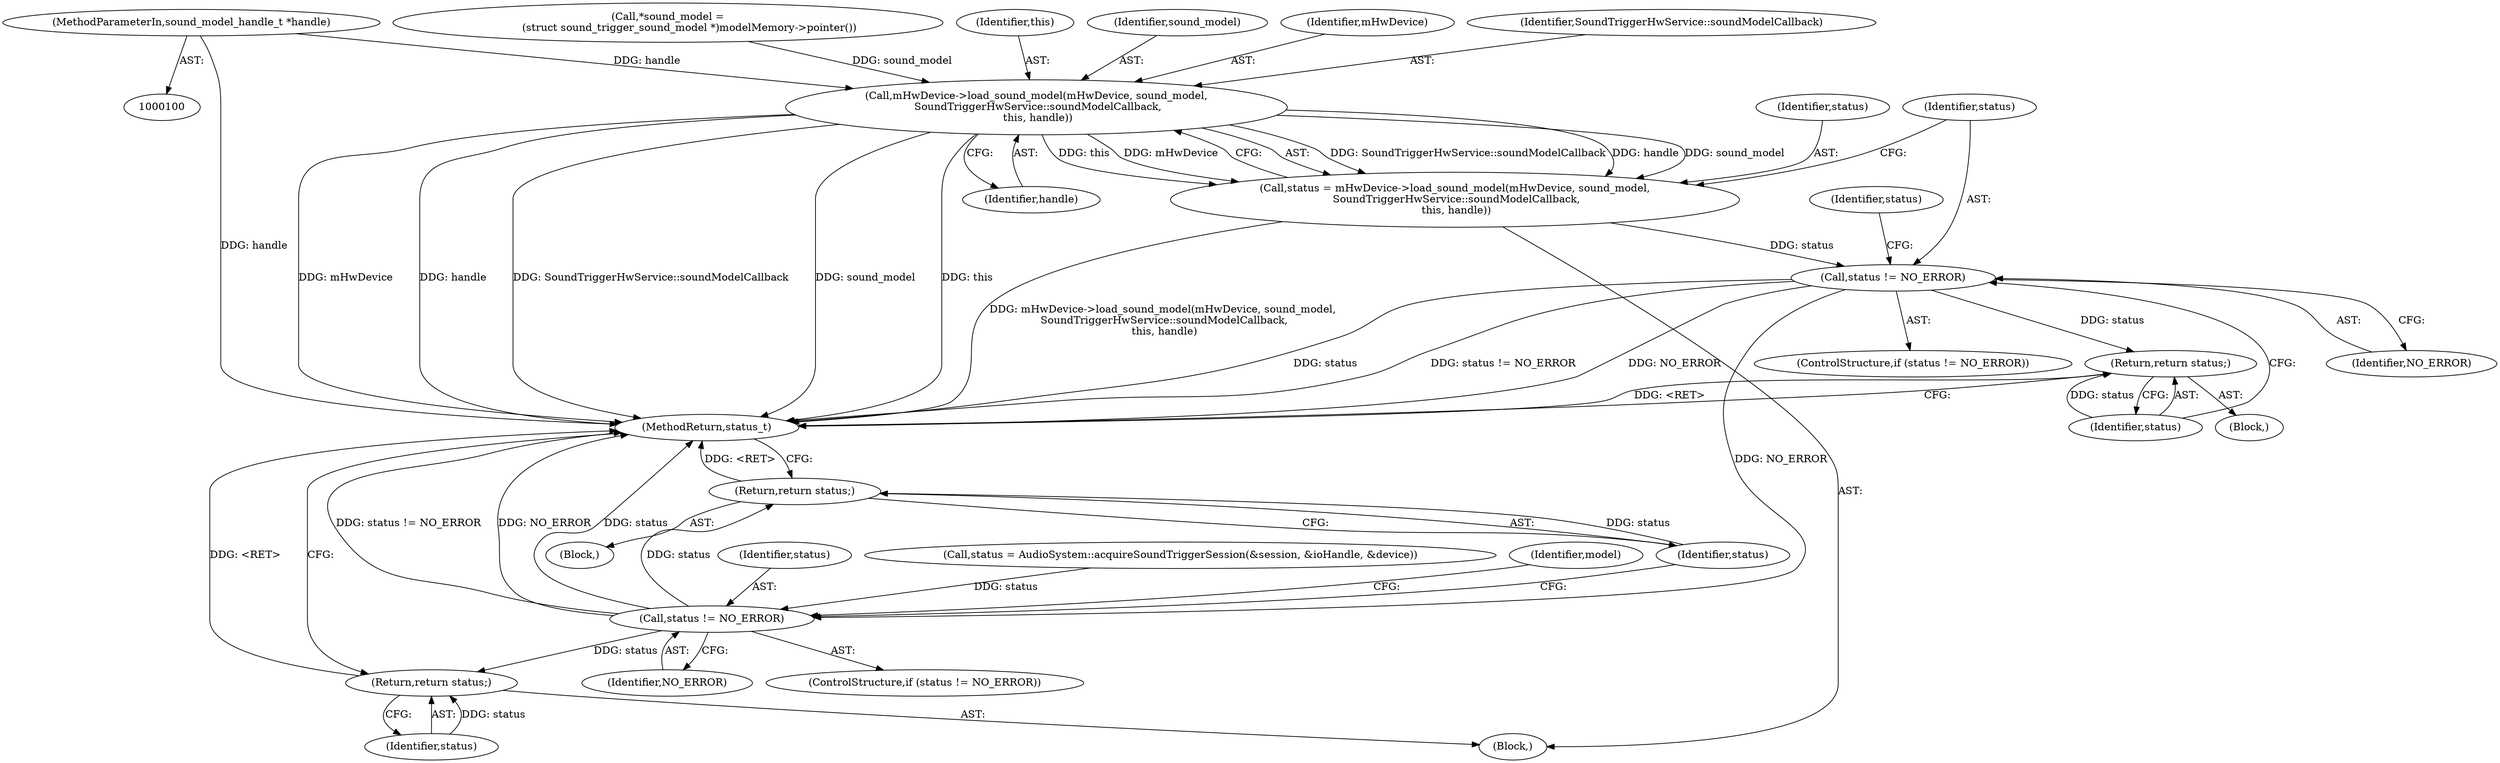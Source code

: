 digraph "0_Android_035cb12f392860113dce96116a5150e2fde6f0cc@pointer" {
"1000102" [label="(MethodParameterIn,sound_model_handle_t *handle)"];
"1000211" [label="(Call,mHwDevice->load_sound_model(mHwDevice, sound_model,\n SoundTriggerHwService::soundModelCallback,\n this, handle))"];
"1000209" [label="(Call,status = mHwDevice->load_sound_model(mHwDevice, sound_model,\n SoundTriggerHwService::soundModelCallback,\n this, handle))"];
"1000218" [label="(Call,status != NO_ERROR)"];
"1000222" [label="(Return,return status;)"];
"1000237" [label="(Call,status != NO_ERROR)"];
"1000241" [label="(Return,return status;)"];
"1000252" [label="(Return,return status;)"];
"1000238" [label="(Identifier,status)"];
"1000227" [label="(Call,status = AudioSystem::acquireSoundTriggerSession(&session, &ioHandle, &device))"];
"1000239" [label="(Identifier,NO_ERROR)"];
"1000210" [label="(Identifier,status)"];
"1000217" [label="(ControlStructure,if (status != NO_ERROR))"];
"1000254" [label="(MethodReturn,status_t)"];
"1000253" [label="(Identifier,status)"];
"1000219" [label="(Identifier,status)"];
"1000216" [label="(Identifier,handle)"];
"1000223" [label="(Identifier,status)"];
"1000218" [label="(Call,status != NO_ERROR)"];
"1000245" [label="(Identifier,model)"];
"1000236" [label="(ControlStructure,if (status != NO_ERROR))"];
"1000228" [label="(Identifier,status)"];
"1000220" [label="(Identifier,NO_ERROR)"];
"1000214" [label="(Identifier,SoundTriggerHwService::soundModelCallback)"];
"1000209" [label="(Call,status = mHwDevice->load_sound_model(mHwDevice, sound_model,\n SoundTriggerHwService::soundModelCallback,\n this, handle))"];
"1000241" [label="(Return,return status;)"];
"1000221" [label="(Block,)"];
"1000240" [label="(Block,)"];
"1000103" [label="(Block,)"];
"1000126" [label="(Call,*sound_model =\n             (struct sound_trigger_sound_model *)modelMemory->pointer())"];
"1000211" [label="(Call,mHwDevice->load_sound_model(mHwDevice, sound_model,\n SoundTriggerHwService::soundModelCallback,\n this, handle))"];
"1000252" [label="(Return,return status;)"];
"1000242" [label="(Identifier,status)"];
"1000237" [label="(Call,status != NO_ERROR)"];
"1000102" [label="(MethodParameterIn,sound_model_handle_t *handle)"];
"1000215" [label="(Identifier,this)"];
"1000213" [label="(Identifier,sound_model)"];
"1000222" [label="(Return,return status;)"];
"1000212" [label="(Identifier,mHwDevice)"];
"1000102" -> "1000100"  [label="AST: "];
"1000102" -> "1000254"  [label="DDG: handle"];
"1000102" -> "1000211"  [label="DDG: handle"];
"1000211" -> "1000209"  [label="AST: "];
"1000211" -> "1000216"  [label="CFG: "];
"1000212" -> "1000211"  [label="AST: "];
"1000213" -> "1000211"  [label="AST: "];
"1000214" -> "1000211"  [label="AST: "];
"1000215" -> "1000211"  [label="AST: "];
"1000216" -> "1000211"  [label="AST: "];
"1000209" -> "1000211"  [label="CFG: "];
"1000211" -> "1000254"  [label="DDG: mHwDevice"];
"1000211" -> "1000254"  [label="DDG: handle"];
"1000211" -> "1000254"  [label="DDG: SoundTriggerHwService::soundModelCallback"];
"1000211" -> "1000254"  [label="DDG: sound_model"];
"1000211" -> "1000254"  [label="DDG: this"];
"1000211" -> "1000209"  [label="DDG: SoundTriggerHwService::soundModelCallback"];
"1000211" -> "1000209"  [label="DDG: handle"];
"1000211" -> "1000209"  [label="DDG: sound_model"];
"1000211" -> "1000209"  [label="DDG: this"];
"1000211" -> "1000209"  [label="DDG: mHwDevice"];
"1000126" -> "1000211"  [label="DDG: sound_model"];
"1000209" -> "1000103"  [label="AST: "];
"1000210" -> "1000209"  [label="AST: "];
"1000219" -> "1000209"  [label="CFG: "];
"1000209" -> "1000254"  [label="DDG: mHwDevice->load_sound_model(mHwDevice, sound_model,\n SoundTriggerHwService::soundModelCallback,\n this, handle)"];
"1000209" -> "1000218"  [label="DDG: status"];
"1000218" -> "1000217"  [label="AST: "];
"1000218" -> "1000220"  [label="CFG: "];
"1000219" -> "1000218"  [label="AST: "];
"1000220" -> "1000218"  [label="AST: "];
"1000223" -> "1000218"  [label="CFG: "];
"1000228" -> "1000218"  [label="CFG: "];
"1000218" -> "1000254"  [label="DDG: status"];
"1000218" -> "1000254"  [label="DDG: status != NO_ERROR"];
"1000218" -> "1000254"  [label="DDG: NO_ERROR"];
"1000218" -> "1000222"  [label="DDG: status"];
"1000218" -> "1000237"  [label="DDG: NO_ERROR"];
"1000222" -> "1000221"  [label="AST: "];
"1000222" -> "1000223"  [label="CFG: "];
"1000223" -> "1000222"  [label="AST: "];
"1000254" -> "1000222"  [label="CFG: "];
"1000222" -> "1000254"  [label="DDG: <RET>"];
"1000223" -> "1000222"  [label="DDG: status"];
"1000237" -> "1000236"  [label="AST: "];
"1000237" -> "1000239"  [label="CFG: "];
"1000238" -> "1000237"  [label="AST: "];
"1000239" -> "1000237"  [label="AST: "];
"1000242" -> "1000237"  [label="CFG: "];
"1000245" -> "1000237"  [label="CFG: "];
"1000237" -> "1000254"  [label="DDG: status != NO_ERROR"];
"1000237" -> "1000254"  [label="DDG: NO_ERROR"];
"1000237" -> "1000254"  [label="DDG: status"];
"1000227" -> "1000237"  [label="DDG: status"];
"1000237" -> "1000241"  [label="DDG: status"];
"1000237" -> "1000252"  [label="DDG: status"];
"1000241" -> "1000240"  [label="AST: "];
"1000241" -> "1000242"  [label="CFG: "];
"1000242" -> "1000241"  [label="AST: "];
"1000254" -> "1000241"  [label="CFG: "];
"1000241" -> "1000254"  [label="DDG: <RET>"];
"1000242" -> "1000241"  [label="DDG: status"];
"1000252" -> "1000103"  [label="AST: "];
"1000252" -> "1000253"  [label="CFG: "];
"1000253" -> "1000252"  [label="AST: "];
"1000254" -> "1000252"  [label="CFG: "];
"1000252" -> "1000254"  [label="DDG: <RET>"];
"1000253" -> "1000252"  [label="DDG: status"];
}
